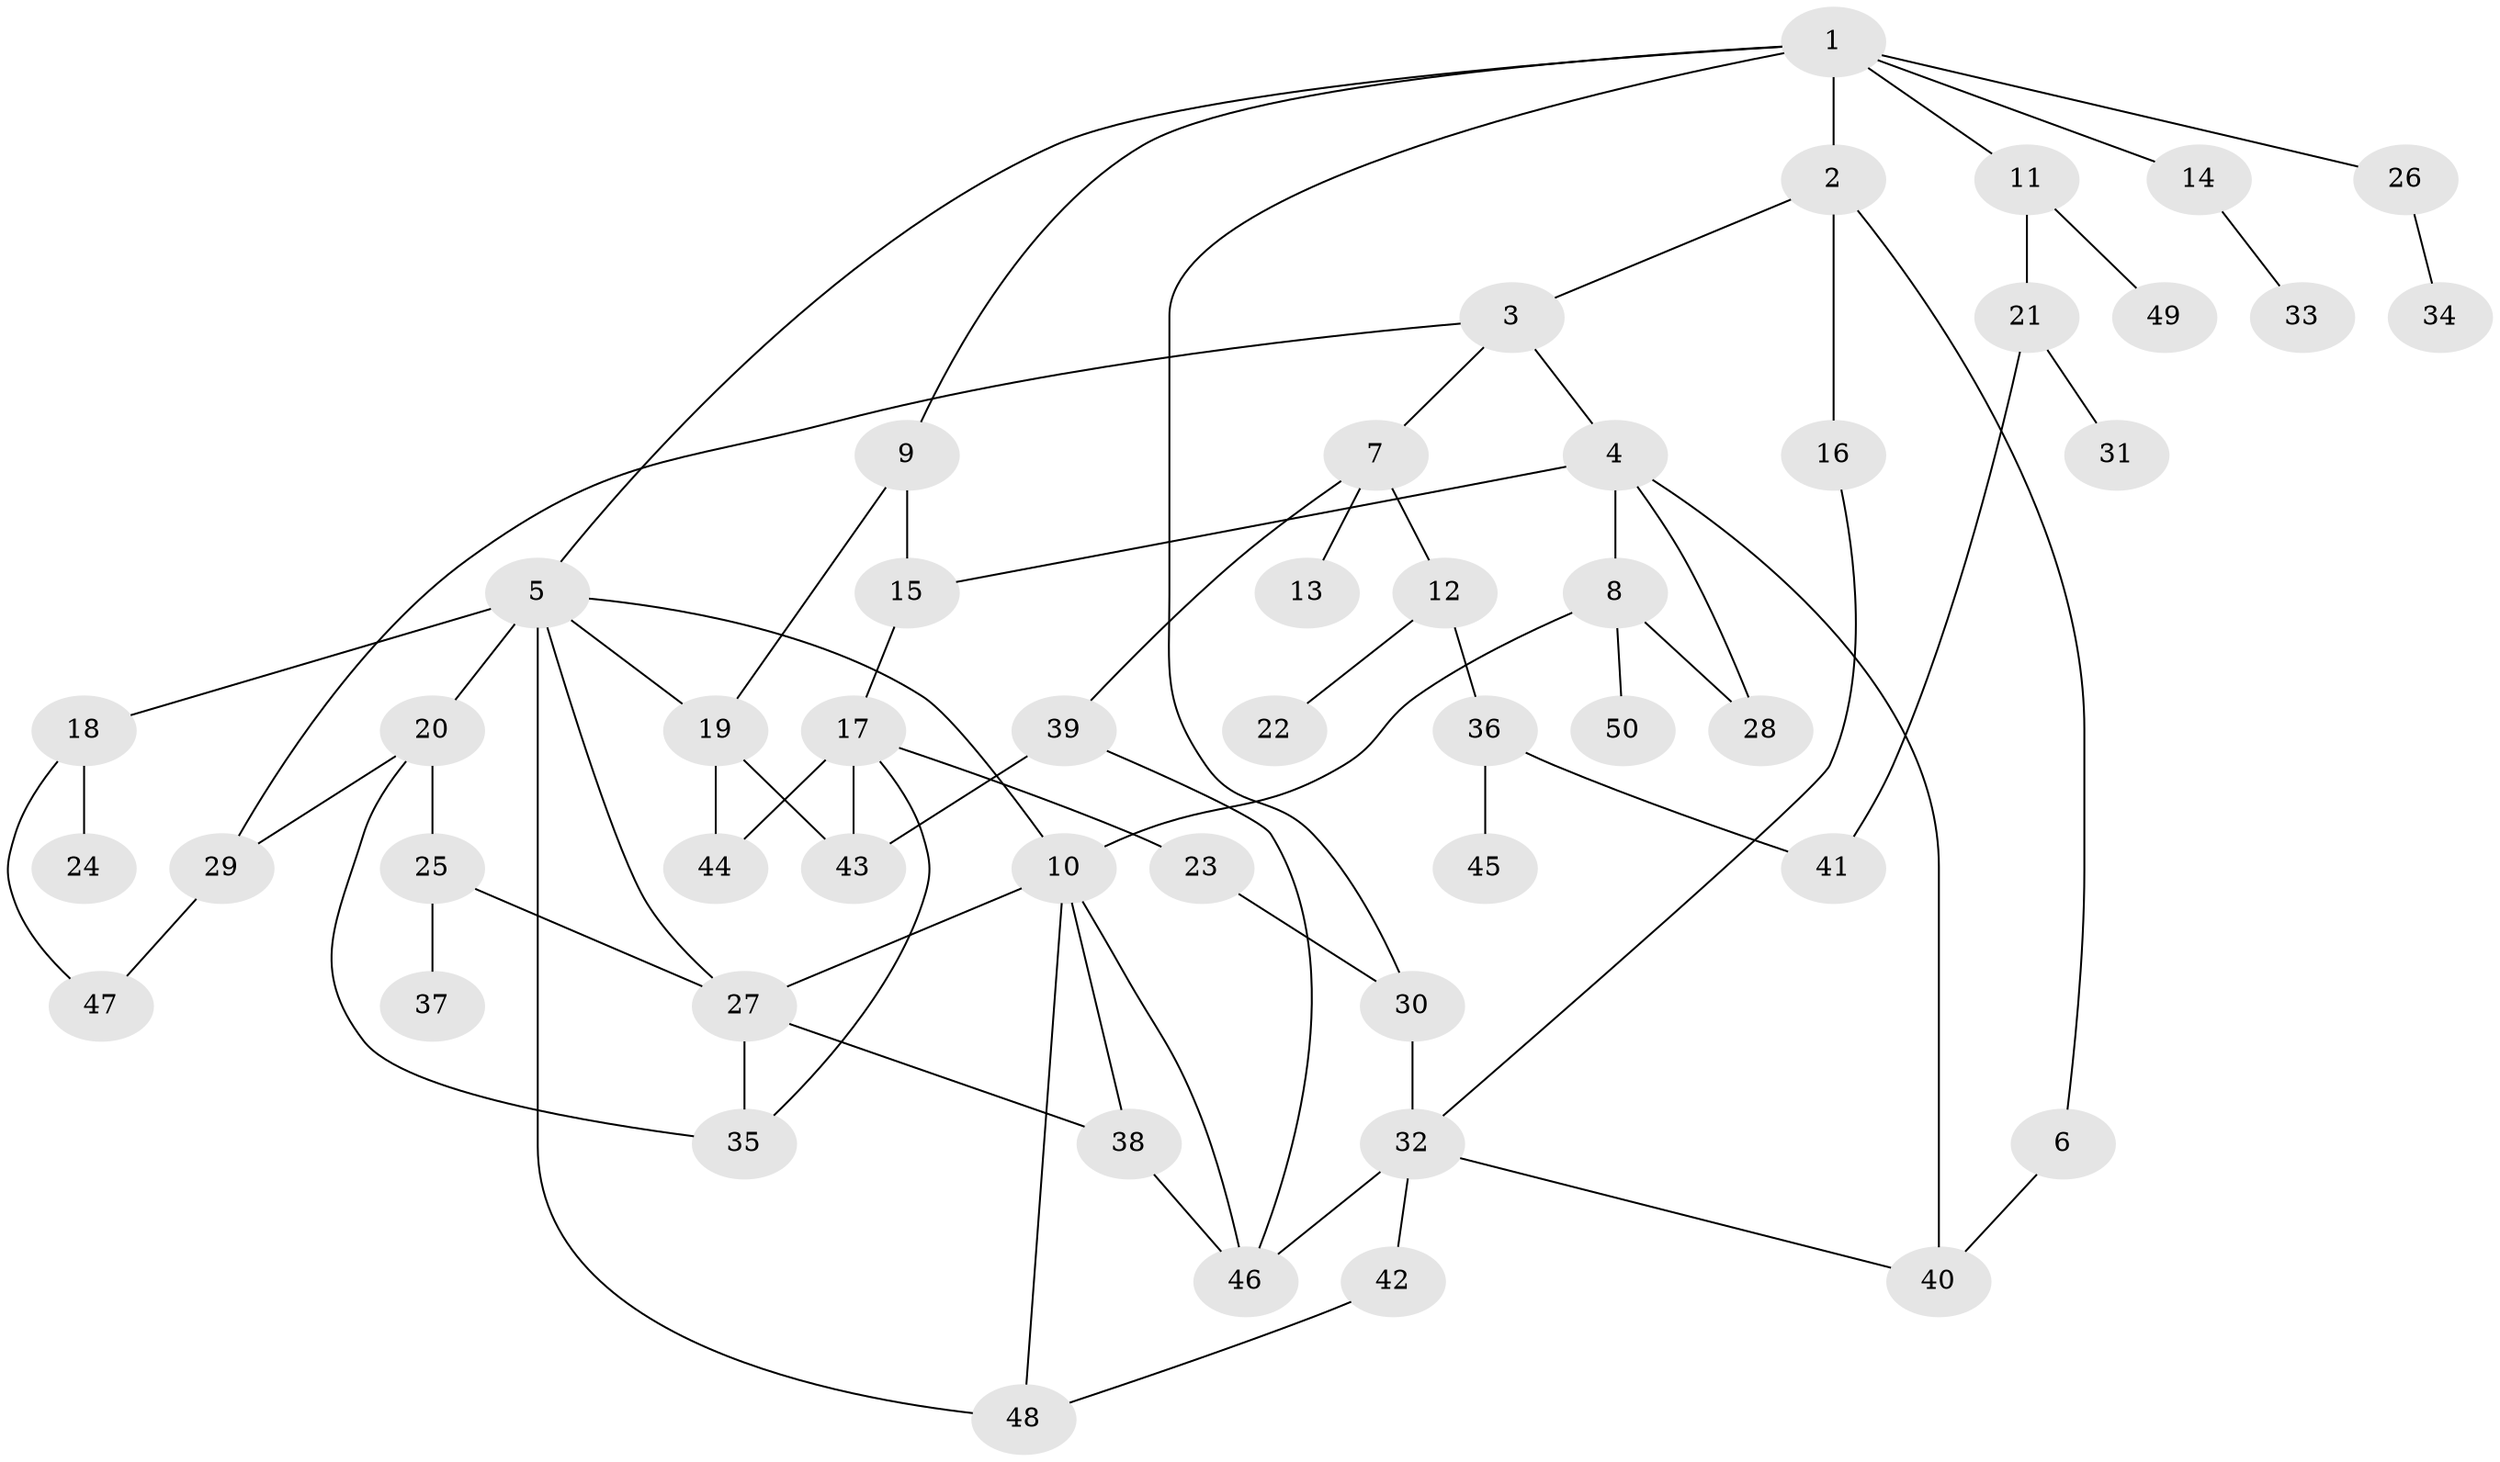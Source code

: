 // Generated by graph-tools (version 1.1) at 2025/13/03/09/25 04:13:36]
// undirected, 50 vertices, 73 edges
graph export_dot {
graph [start="1"]
  node [color=gray90,style=filled];
  1;
  2;
  3;
  4;
  5;
  6;
  7;
  8;
  9;
  10;
  11;
  12;
  13;
  14;
  15;
  16;
  17;
  18;
  19;
  20;
  21;
  22;
  23;
  24;
  25;
  26;
  27;
  28;
  29;
  30;
  31;
  32;
  33;
  34;
  35;
  36;
  37;
  38;
  39;
  40;
  41;
  42;
  43;
  44;
  45;
  46;
  47;
  48;
  49;
  50;
  1 -- 2;
  1 -- 5;
  1 -- 9;
  1 -- 11;
  1 -- 14;
  1 -- 26;
  1 -- 30;
  2 -- 3;
  2 -- 6;
  2 -- 16;
  3 -- 4;
  3 -- 7;
  3 -- 29;
  4 -- 8;
  4 -- 15;
  4 -- 28;
  4 -- 40;
  5 -- 18;
  5 -- 19;
  5 -- 20;
  5 -- 27;
  5 -- 10;
  5 -- 48;
  6 -- 40;
  7 -- 12;
  7 -- 13;
  7 -- 39;
  8 -- 10;
  8 -- 28;
  8 -- 50;
  9 -- 19;
  9 -- 15;
  10 -- 46;
  10 -- 48;
  10 -- 27;
  10 -- 38;
  11 -- 21;
  11 -- 49;
  12 -- 22;
  12 -- 36;
  14 -- 33;
  15 -- 17;
  16 -- 32;
  17 -- 23;
  17 -- 43;
  17 -- 44;
  17 -- 35;
  18 -- 24;
  18 -- 47;
  19 -- 43;
  19 -- 44;
  20 -- 25;
  20 -- 29;
  20 -- 35;
  21 -- 31;
  21 -- 41;
  23 -- 30;
  25 -- 27;
  25 -- 37;
  26 -- 34;
  27 -- 38;
  27 -- 35;
  29 -- 47;
  30 -- 32;
  32 -- 42;
  32 -- 40;
  32 -- 46;
  36 -- 45;
  36 -- 41;
  38 -- 46;
  39 -- 43;
  39 -- 46;
  42 -- 48;
}
